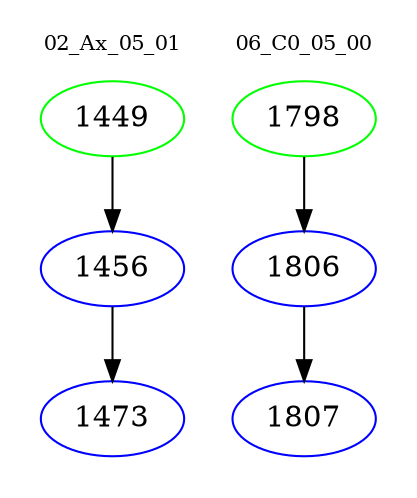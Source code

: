 digraph{
subgraph cluster_0 {
color = white
label = "02_Ax_05_01";
fontsize=10;
T0_1449 [label="1449", color="green"]
T0_1449 -> T0_1456 [color="black"]
T0_1456 [label="1456", color="blue"]
T0_1456 -> T0_1473 [color="black"]
T0_1473 [label="1473", color="blue"]
}
subgraph cluster_1 {
color = white
label = "06_C0_05_00";
fontsize=10;
T1_1798 [label="1798", color="green"]
T1_1798 -> T1_1806 [color="black"]
T1_1806 [label="1806", color="blue"]
T1_1806 -> T1_1807 [color="black"]
T1_1807 [label="1807", color="blue"]
}
}

